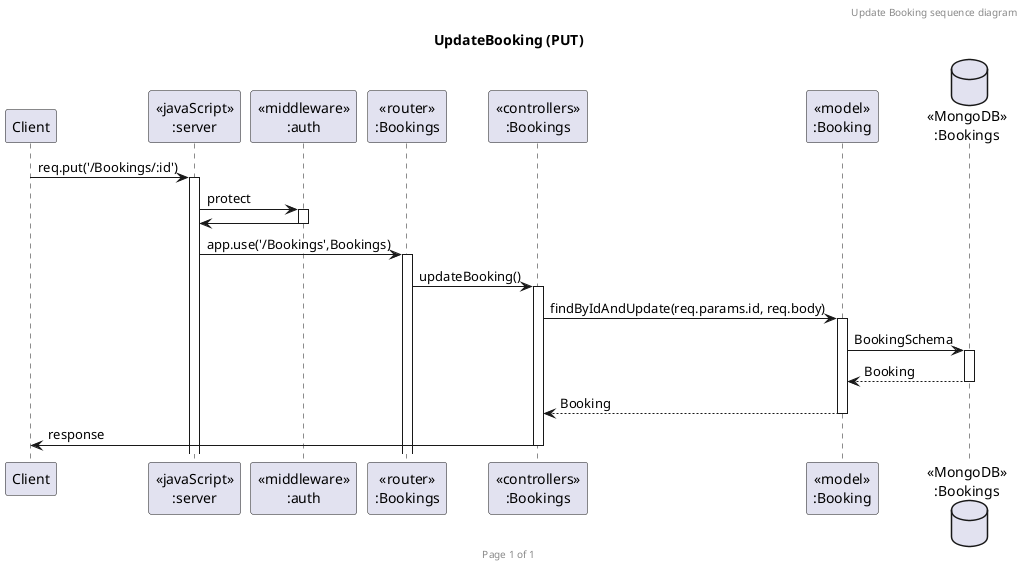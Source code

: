 @startuml UpdateBooking (PUT)

header Update Booking sequence diagram
footer Page %page% of %lastpage%
title "UpdateBooking (PUT)"

participant "Client" as client
participant "<<javaScript>>\n:server" as server
participant "<<middleware>>\n:auth" as middlewareAuth
participant "<<router>>\n:Bookings" as routerBookings
participant "<<controllers>>\n:Bookings" as controllersBookings
participant "<<model>>\n:Booking" as modelBooking
database "<<MongoDB>>\n:Bookings" as BookingsDatabase

client->server ++:req.put('/Bookings/:id')
server->middlewareAuth ++: protect
middlewareAuth->server --:
server->routerBookings ++:app.use('/Bookings',Bookings)
routerBookings -> controllersBookings ++:updateBooking()
controllersBookings->modelBooking ++:findByIdAndUpdate(req.params.id, req.body)
modelBooking ->BookingsDatabase ++: BookingSchema
BookingsDatabase --> modelBooking --: Booking
controllersBookings <-- modelBooking --:Booking
controllersBookings->client --:response

@enduml
